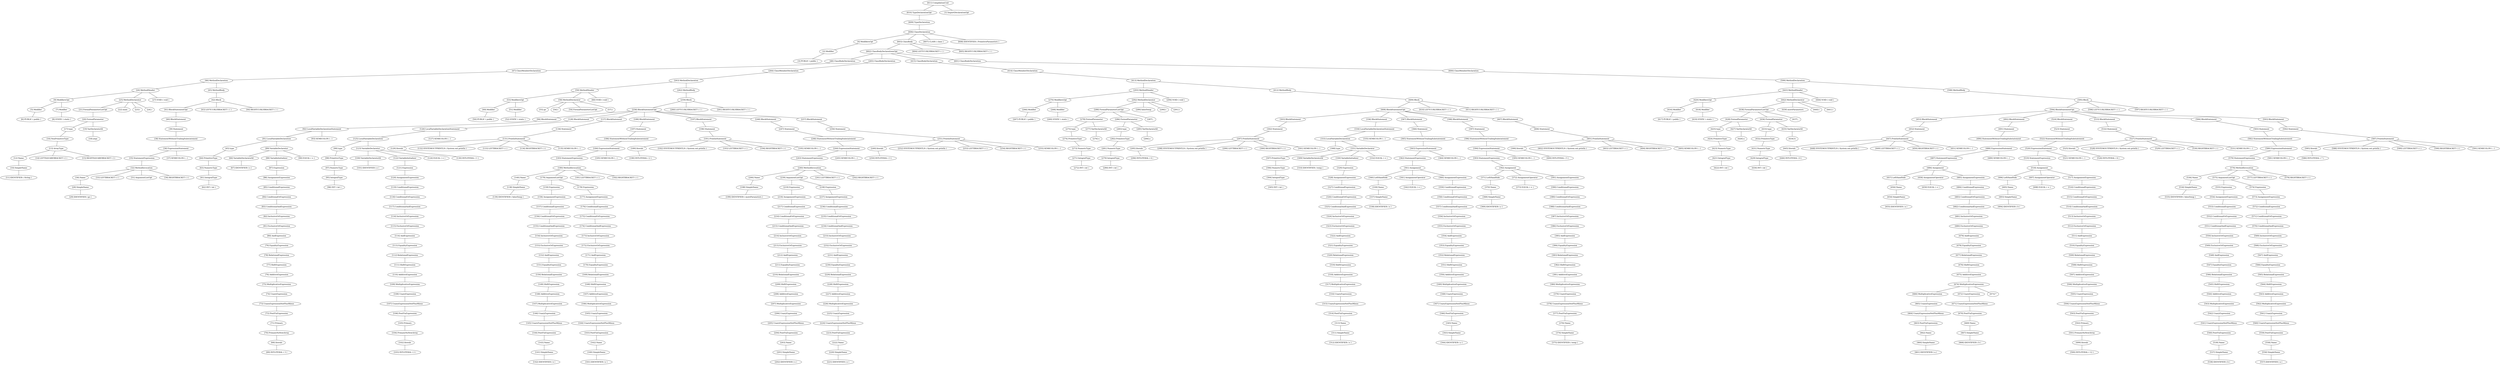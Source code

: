 strict graph{ 
"[2] Modifier"--"[3] PUBLIC ( public )"
"[4] ModifiersOpt"--"[2] Modifier"
"[5] Modifier"--"[6] PUBLIC ( public )"
"[7] Modifier"--"[8] STATIC ( static )"
"[9] ModifiersOpt"--"[5] Modifier"
"[9] ModifiersOpt"--"[7] Modifier"
"[10] SimpleName"--"[11] IDENTIFIER ( String )"
"[12] Name"--"[10] SimpleName"
"[13] ArrayType"--"[12] Name"
"[13] ArrayType"--"[14] LEFTSQUAREBRACKET ( [ )"
"[13] ArrayType"--"[15] RIGHTSQUAREBRACKET ( ] )"
"[16] NonPrimitiveType"--"[13] ArrayType"
"[17] type"--"[16] NonPrimitiveType"
"[19] VarDeclaratorId"--"[18] args"
"[20] FormalParameter"--"[17] type"
"[20] FormalParameter"--"[19] VarDeclaratorId"
"[21] FormalParameterListOpt"--"[20] FormalParameter"
"[25] MethodDeclarator"--"[22] main"
"[25] MethodDeclarator"--"[23] ("
"[25] MethodDeclarator"--"[21] FormalParameterListOpt"
"[25] MethodDeclarator"--"[24] )"
"[26] MethodHeader"--"[9] ModifiersOpt"
"[26] MethodHeader"--"[27] VOID ( void )"
"[26] MethodHeader"--"[25] MethodDeclarator"
"[28] SimpleName"--"[29] IDENTIFIER ( go )"
"[30] Name"--"[28] SimpleName"
"[32] MethodInvocation"--"[30] Name"
"[32] MethodInvocation"--"[33] LEFTBRACKET ( ( )"
"[32] MethodInvocation"--"[31] ArgumentListOpt"
"[32] MethodInvocation"--"[34] RIGHTBRACKET ( ) )"
"[35] StatementExpression"--"[32] MethodInvocation"
"[36] ExpressionStatement"--"[35] StatementExpression"
"[36] ExpressionStatement"--"[37] SEMICOLON ( ; )"
"[38] StatementWithoutTrailingSubstatement"--"[36] ExpressionStatement"
"[39] Statement"--"[38] StatementWithoutTrailingSubstatement"
"[40] BlockStatement"--"[39] Statement"
"[41] BlockStatementOpt"--"[40] BlockStatement"
"[42] Block"--"[43] LEFTCURLYBRACKET ( { )"
"[42] Block"--"[41] BlockStatementOpt"
"[42] Block"--"[44] RIGHTCURLYBRACKET ( } )"
"[45] MethodBody"--"[42] Block"
"[46] MethodDeclaration"--"[26] MethodHeader"
"[46] MethodDeclaration"--"[45] MethodBody"
"[47] ClassMemberDeclaration"--"[46] MethodDeclaration"
"[48] ClassBodyDeclaration"--"[47] ClassMemberDeclaration"
"[49] Modifier"--"[50] PUBLIC ( public )"
"[51] Modifier"--"[52] STATIC ( static )"
"[53] ModifiersOpt"--"[49] Modifier"
"[53] ModifiersOpt"--"[51] Modifier"
"[58] MethodDeclarator"--"[55] go"
"[58] MethodDeclarator"--"[56] ("
"[58] MethodDeclarator"--"[54] FormalParameterListOpt"
"[58] MethodDeclarator"--"[57] )"
"[59] MethodHeader"--"[53] ModifiersOpt"
"[59] MethodHeader"--"[60] VOID ( void )"
"[59] MethodHeader"--"[58] MethodDeclarator"
"[61] IntegralType"--"[62] INT ( int )"
"[63] NumericType"--"[61] IntegralType"
"[64] PrimitiveType"--"[63] NumericType"
"[65] type"--"[64] PrimitiveType"
"[66] VariableDeclaratorId"--"[67] IDENTIFIER ( x )"
"[68] literals"--"[69] INTLITERAL ( 3 )"
"[70] PrimaryNoNewArray"--"[68] literals"
"[71] Primary"--"[70] PrimaryNoNewArray"
"[72] PostFixExpression"--"[71] Primary"
"[73] UnaryExpressionNotPlusMinus"--"[72] PostFixExpression"
"[74] UnaryExpression"--"[73] UnaryExpressionNotPlusMinus"
"[75] MultiplicativeExpression"--"[74] UnaryExpression"
"[76] AdditiveExpression"--"[75] MultiplicativeExpression"
"[77] ShiftExpression"--"[76] AdditiveExpression"
"[78] RelationalExpression"--"[77] ShiftExpression"
"[79] EqualityExpression"--"[78] RelationalExpression"
"[80] AndExpression"--"[79] EqualityExpression"
"[81] ExclusiveOrExpression"--"[80] AndExpression"
"[82] InclusiveOrExpression"--"[81] ExclusiveOrExpression"
"[83] ConditionalAndExpression"--"[82] InclusiveOrExpression"
"[84] ConditionalOrExpression"--"[83] ConditionalAndExpression"
"[85] ConditionalExpression"--"[84] ConditionalOrExpression"
"[86] AssignmentExpression"--"[85] ConditionalExpression"
"[87] Expression"--"[86] AssignmentExpression"
"[88] VariableInitializer"--"[87] Expression"
"[89] VariableDeclarator"--"[66] VariableDeclaratorId"
"[89] VariableDeclarator"--"[90] EQUAL ( = )"
"[89] VariableDeclarator"--"[88] VariableInitializer"
"[91] LocalVariableDeclaration"--"[65] type"
"[91] LocalVariableDeclaration"--"[89] VariableDeclarator"
"[92] LocalVariableDeclarationStatement"--"[91] LocalVariableDeclaration"
"[92] LocalVariableDeclarationStatement"--"[93] SEMICOLON ( ; )"
"[94] BlockStatement"--"[92] LocalVariableDeclarationStatement"
"[95] IntegralType"--"[96] INT ( int )"
"[97] NumericType"--"[95] IntegralType"
"[98] PrimitiveType"--"[97] NumericType"
"[99] type"--"[98] PrimitiveType"
"[100] VariableDeclaratorId"--"[101] IDENTIFIER ( y )"
"[102] literals"--"[103] INTLITERAL ( 2 )"
"[104] PrimaryNoNewArray"--"[102] literals"
"[105] Primary"--"[104] PrimaryNoNewArray"
"[106] PostFixExpression"--"[105] Primary"
"[107] UnaryExpressionNotPlusMinus"--"[106] PostFixExpression"
"[108] UnaryExpression"--"[107] UnaryExpressionNotPlusMinus"
"[109] MultiplicativeExpression"--"[108] UnaryExpression"
"[110] AdditiveExpression"--"[109] MultiplicativeExpression"
"[111] ShiftExpression"--"[110] AdditiveExpression"
"[112] RelationalExpression"--"[111] ShiftExpression"
"[113] EqualityExpression"--"[112] RelationalExpression"
"[114] AndExpression"--"[113] EqualityExpression"
"[115] ExclusiveOrExpression"--"[114] AndExpression"
"[116] InclusiveOrExpression"--"[115] ExclusiveOrExpression"
"[117] ConditionalAndExpression"--"[116] InclusiveOrExpression"
"[118] ConditionalOrExpression"--"[117] ConditionalAndExpression"
"[119] ConditionalExpression"--"[118] ConditionalOrExpression"
"[120] AssignmentExpression"--"[119] ConditionalExpression"
"[121] Expression"--"[120] AssignmentExpression"
"[122] VariableInitializer"--"[121] Expression"
"[123] VariableDeclarator"--"[100] VariableDeclaratorId"
"[123] VariableDeclarator"--"[124] EQUAL ( = )"
"[123] VariableDeclarator"--"[122] VariableInitializer"
"[125] LocalVariableDeclaration"--"[99] type"
"[125] LocalVariableDeclaration"--"[123] VariableDeclarator"
"[126] LocalVariableDeclarationStatement"--"[125] LocalVariableDeclaration"
"[126] LocalVariableDeclarationStatement"--"[127] SEMICOLON ( ; )"
"[128] BlockStatement"--"[126] LocalVariableDeclarationStatement"
"[129] literals"--"[130] INTLITERAL ( 1 )"
"[131] PrintlnStatement"--"[132] SYSTEMOUTPRINTLN ( System.out.println )"
"[131] PrintlnStatement"--"[133] LEFTBRACKET ( ( )"
"[131] PrintlnStatement"--"[129] literals"
"[131] PrintlnStatement"--"[134] RIGHTBRACKET ( ) )"
"[131] PrintlnStatement"--"[135] SEMICOLON ( ; )"
"[136] Statement"--"[131] PrintlnStatement"
"[137] BlockStatement"--"[136] Statement"
"[138] SimpleName"--"[139] IDENTIFIER ( falseSwap )"
"[140] Name"--"[138] SimpleName"
"[141] SimpleName"--"[142] IDENTIFIER ( x )"
"[143] Name"--"[141] SimpleName"
"[144] PostFixExpression"--"[143] Name"
"[145] UnaryExpressionNotPlusMinus"--"[144] PostFixExpression"
"[146] UnaryExpression"--"[145] UnaryExpressionNotPlusMinus"
"[147] MultiplicativeExpression"--"[146] UnaryExpression"
"[148] AdditiveExpression"--"[147] MultiplicativeExpression"
"[149] ShiftExpression"--"[148] AdditiveExpression"
"[150] RelationalExpression"--"[149] ShiftExpression"
"[151] EqualityExpression"--"[150] RelationalExpression"
"[152] AndExpression"--"[151] EqualityExpression"
"[153] ExclusiveOrExpression"--"[152] AndExpression"
"[154] InclusiveOrExpression"--"[153] ExclusiveOrExpression"
"[155] ConditionalAndExpression"--"[154] InclusiveOrExpression"
"[156] ConditionalOrExpression"--"[155] ConditionalAndExpression"
"[157] ConditionalExpression"--"[156] ConditionalOrExpression"
"[158] AssignmentExpression"--"[157] ConditionalExpression"
"[159] Expression"--"[158] AssignmentExpression"
"[160] SimpleName"--"[161] IDENTIFIER ( y )"
"[162] Name"--"[160] SimpleName"
"[163] PostFixExpression"--"[162] Name"
"[164] UnaryExpressionNotPlusMinus"--"[163] PostFixExpression"
"[165] UnaryExpression"--"[164] UnaryExpressionNotPlusMinus"
"[166] MultiplicativeExpression"--"[165] UnaryExpression"
"[167] AdditiveExpression"--"[166] MultiplicativeExpression"
"[168] ShiftExpression"--"[167] AdditiveExpression"
"[169] RelationalExpression"--"[168] ShiftExpression"
"[170] EqualityExpression"--"[169] RelationalExpression"
"[171] AndExpression"--"[170] EqualityExpression"
"[172] ExclusiveOrExpression"--"[171] AndExpression"
"[173] InclusiveOrExpression"--"[172] ExclusiveOrExpression"
"[174] ConditionalAndExpression"--"[173] InclusiveOrExpression"
"[175] ConditionalOrExpression"--"[174] ConditionalAndExpression"
"[176] ConditionalExpression"--"[175] ConditionalOrExpression"
"[177] AssignmentExpression"--"[176] ConditionalExpression"
"[178] Expression"--"[177] AssignmentExpression"
"[179] ArgumentListOpt"--"[159] Expression"
"[179] ArgumentListOpt"--"[178] Expression"
"[180] MethodInvocation"--"[140] Name"
"[180] MethodInvocation"--"[181] LEFTBRACKET ( ( )"
"[180] MethodInvocation"--"[179] ArgumentListOpt"
"[180] MethodInvocation"--"[182] RIGHTBRACKET ( ) )"
"[183] StatementExpression"--"[180] MethodInvocation"
"[184] ExpressionStatement"--"[183] StatementExpression"
"[184] ExpressionStatement"--"[185] SEMICOLON ( ; )"
"[186] StatementWithoutTrailingSubstatement"--"[184] ExpressionStatement"
"[187] Statement"--"[186] StatementWithoutTrailingSubstatement"
"[188] BlockStatement"--"[187] Statement"
"[189] literals"--"[190] INTLITERAL ( 2 )"
"[191] PrintlnStatement"--"[192] SYSTEMOUTPRINTLN ( System.out.println )"
"[191] PrintlnStatement"--"[193] LEFTBRACKET ( ( )"
"[191] PrintlnStatement"--"[189] literals"
"[191] PrintlnStatement"--"[194] RIGHTBRACKET ( ) )"
"[191] PrintlnStatement"--"[195] SEMICOLON ( ; )"
"[196] Statement"--"[191] PrintlnStatement"
"[197] BlockStatement"--"[196] Statement"
"[198] SimpleName"--"[199] IDENTIFIER ( moreParameters )"
"[200] Name"--"[198] SimpleName"
"[201] SimpleName"--"[202] IDENTIFIER ( x )"
"[203] Name"--"[201] SimpleName"
"[204] PostFixExpression"--"[203] Name"
"[205] UnaryExpressionNotPlusMinus"--"[204] PostFixExpression"
"[206] UnaryExpression"--"[205] UnaryExpressionNotPlusMinus"
"[207] MultiplicativeExpression"--"[206] UnaryExpression"
"[208] AdditiveExpression"--"[207] MultiplicativeExpression"
"[209] ShiftExpression"--"[208] AdditiveExpression"
"[210] RelationalExpression"--"[209] ShiftExpression"
"[211] EqualityExpression"--"[210] RelationalExpression"
"[212] AndExpression"--"[211] EqualityExpression"
"[213] ExclusiveOrExpression"--"[212] AndExpression"
"[214] InclusiveOrExpression"--"[213] ExclusiveOrExpression"
"[215] ConditionalAndExpression"--"[214] InclusiveOrExpression"
"[216] ConditionalOrExpression"--"[215] ConditionalAndExpression"
"[217] ConditionalExpression"--"[216] ConditionalOrExpression"
"[218] AssignmentExpression"--"[217] ConditionalExpression"
"[219] Expression"--"[218] AssignmentExpression"
"[220] SimpleName"--"[221] IDENTIFIER ( y )"
"[222] Name"--"[220] SimpleName"
"[223] PostFixExpression"--"[222] Name"
"[224] UnaryExpressionNotPlusMinus"--"[223] PostFixExpression"
"[225] UnaryExpression"--"[224] UnaryExpressionNotPlusMinus"
"[226] MultiplicativeExpression"--"[225] UnaryExpression"
"[227] AdditiveExpression"--"[226] MultiplicativeExpression"
"[228] ShiftExpression"--"[227] AdditiveExpression"
"[229] RelationalExpression"--"[228] ShiftExpression"
"[230] EqualityExpression"--"[229] RelationalExpression"
"[231] AndExpression"--"[230] EqualityExpression"
"[232] ExclusiveOrExpression"--"[231] AndExpression"
"[233] InclusiveOrExpression"--"[232] ExclusiveOrExpression"
"[234] ConditionalAndExpression"--"[233] InclusiveOrExpression"
"[235] ConditionalOrExpression"--"[234] ConditionalAndExpression"
"[236] ConditionalExpression"--"[235] ConditionalOrExpression"
"[237] AssignmentExpression"--"[236] ConditionalExpression"
"[238] Expression"--"[237] AssignmentExpression"
"[239] ArgumentListOpt"--"[219] Expression"
"[239] ArgumentListOpt"--"[238] Expression"
"[240] MethodInvocation"--"[200] Name"
"[240] MethodInvocation"--"[241] LEFTBRACKET ( ( )"
"[240] MethodInvocation"--"[239] ArgumentListOpt"
"[240] MethodInvocation"--"[242] RIGHTBRACKET ( ) )"
"[243] StatementExpression"--"[240] MethodInvocation"
"[244] ExpressionStatement"--"[243] StatementExpression"
"[244] ExpressionStatement"--"[245] SEMICOLON ( ; )"
"[246] StatementWithoutTrailingSubstatement"--"[244] ExpressionStatement"
"[247] Statement"--"[246] StatementWithoutTrailingSubstatement"
"[248] BlockStatement"--"[247] Statement"
"[249] literals"--"[250] INTLITERAL ( 3 )"
"[251] PrintlnStatement"--"[252] SYSTEMOUTPRINTLN ( System.out.println )"
"[251] PrintlnStatement"--"[253] LEFTBRACKET ( ( )"
"[251] PrintlnStatement"--"[249] literals"
"[251] PrintlnStatement"--"[254] RIGHTBRACKET ( ) )"
"[251] PrintlnStatement"--"[255] SEMICOLON ( ; )"
"[256] Statement"--"[251] PrintlnStatement"
"[257] BlockStatement"--"[256] Statement"
"[258] BlockStatementOpt"--"[94] BlockStatement"
"[258] BlockStatementOpt"--"[128] BlockStatement"
"[258] BlockStatementOpt"--"[137] BlockStatement"
"[258] BlockStatementOpt"--"[188] BlockStatement"
"[258] BlockStatementOpt"--"[197] BlockStatement"
"[258] BlockStatementOpt"--"[248] BlockStatement"
"[258] BlockStatementOpt"--"[257] BlockStatement"
"[259] Block"--"[260] LEFTCURLYBRACKET ( { )"
"[259] Block"--"[258] BlockStatementOpt"
"[259] Block"--"[261] RIGHTCURLYBRACKET ( } )"
"[262] MethodBody"--"[259] Block"
"[263] MethodDeclaration"--"[59] MethodHeader"
"[263] MethodDeclaration"--"[262] MethodBody"
"[264] ClassMemberDeclaration"--"[263] MethodDeclaration"
"[265] ClassBodyDeclaration"--"[264] ClassMemberDeclaration"
"[266] Modifier"--"[267] PUBLIC ( public )"
"[268] Modifier"--"[269] STATIC ( static )"
"[270] ModifiersOpt"--"[266] Modifier"
"[270] ModifiersOpt"--"[268] Modifier"
"[271] IntegralType"--"[272] INT ( int )"
"[273] NumericType"--"[271] IntegralType"
"[274] PrimitiveType"--"[273] NumericType"
"[275] type"--"[274] PrimitiveType"
"[277] VarDeclaratorId"--"[276] x"
"[278] FormalParameter"--"[275] type"
"[278] FormalParameter"--"[277] VarDeclaratorId"
"[279] IntegralType"--"[280] INT ( int )"
"[281] NumericType"--"[279] IntegralType"
"[282] PrimitiveType"--"[281] NumericType"
"[283] type"--"[282] PrimitiveType"
"[285] VarDeclaratorId"--"[284] y"
"[286] FormalParameter"--"[283] type"
"[286] FormalParameter"--"[285] VarDeclaratorId"
"[288] FormalParameterListOpt"--"[278] FormalParameter"
"[288] FormalParameterListOpt"--"[287] ,"
"[288] FormalParameterListOpt"--"[286] FormalParameter"
"[292] MethodDeclarator"--"[289] falseSwap"
"[292] MethodDeclarator"--"[290] ("
"[292] MethodDeclarator"--"[288] FormalParameterListOpt"
"[292] MethodDeclarator"--"[291] )"
"[293] MethodHeader"--"[270] ModifiersOpt"
"[293] MethodHeader"--"[294] VOID ( void )"
"[293] MethodHeader"--"[292] MethodDeclarator"
"[295] literals"--"[296] INTLITERAL ( 4 )"
"[297] PrintlnStatement"--"[298] SYSTEMOUTPRINTLN ( System.out.println )"
"[297] PrintlnStatement"--"[299] LEFTBRACKET ( ( )"
"[297] PrintlnStatement"--"[295] literals"
"[297] PrintlnStatement"--"[300] RIGHTBRACKET ( ) )"
"[297] PrintlnStatement"--"[301] SEMICOLON ( ; )"
"[302] Statement"--"[297] PrintlnStatement"
"[303] BlockStatement"--"[302] Statement"
"[304] IntegralType"--"[305] INT ( int )"
"[306] NumericType"--"[304] IntegralType"
"[307] PrimitiveType"--"[306] NumericType"
"[308] type"--"[307] PrimitiveType"
"[309] VariableDeclaratorId"--"[310] IDENTIFIER ( temp )"
"[311] SimpleName"--"[312] IDENTIFIER ( x )"
"[313] Name"--"[311] SimpleName"
"[314] PostFixExpression"--"[313] Name"
"[315] UnaryExpressionNotPlusMinus"--"[314] PostFixExpression"
"[316] UnaryExpression"--"[315] UnaryExpressionNotPlusMinus"
"[317] MultiplicativeExpression"--"[316] UnaryExpression"
"[318] AdditiveExpression"--"[317] MultiplicativeExpression"
"[319] ShiftExpression"--"[318] AdditiveExpression"
"[320] RelationalExpression"--"[319] ShiftExpression"
"[321] EqualityExpression"--"[320] RelationalExpression"
"[322] AndExpression"--"[321] EqualityExpression"
"[323] ExclusiveOrExpression"--"[322] AndExpression"
"[324] InclusiveOrExpression"--"[323] ExclusiveOrExpression"
"[325] ConditionalAndExpression"--"[324] InclusiveOrExpression"
"[326] ConditionalOrExpression"--"[325] ConditionalAndExpression"
"[327] ConditionalExpression"--"[326] ConditionalOrExpression"
"[328] AssignmentExpression"--"[327] ConditionalExpression"
"[329] Expression"--"[328] AssignmentExpression"
"[330] VariableInitializer"--"[329] Expression"
"[331] VariableDeclarator"--"[309] VariableDeclaratorId"
"[331] VariableDeclarator"--"[332] EQUAL ( = )"
"[331] VariableDeclarator"--"[330] VariableInitializer"
"[333] LocalVariableDeclaration"--"[308] type"
"[333] LocalVariableDeclaration"--"[331] VariableDeclarator"
"[334] LocalVariableDeclarationStatement"--"[333] LocalVariableDeclaration"
"[334] LocalVariableDeclarationStatement"--"[335] SEMICOLON ( ; )"
"[336] BlockStatement"--"[334] LocalVariableDeclarationStatement"
"[337] SimpleName"--"[338] IDENTIFIER ( x )"
"[339] Name"--"[337] SimpleName"
"[340] LeftHandSide"--"[339] Name"
"[341] AssignmentOperator"--"[342] EQUAL ( = )"
"[343] SimpleName"--"[344] IDENTIFIER ( y )"
"[345] Name"--"[343] SimpleName"
"[346] PostFixExpression"--"[345] Name"
"[347] UnaryExpressionNotPlusMinus"--"[346] PostFixExpression"
"[348] UnaryExpression"--"[347] UnaryExpressionNotPlusMinus"
"[349] MultiplicativeExpression"--"[348] UnaryExpression"
"[350] AdditiveExpression"--"[349] MultiplicativeExpression"
"[351] ShiftExpression"--"[350] AdditiveExpression"
"[352] RelationalExpression"--"[351] ShiftExpression"
"[353] EqualityExpression"--"[352] RelationalExpression"
"[354] AndExpression"--"[353] EqualityExpression"
"[355] ExclusiveOrExpression"--"[354] AndExpression"
"[356] InclusiveOrExpression"--"[355] ExclusiveOrExpression"
"[357] ConditionalAndExpression"--"[356] InclusiveOrExpression"
"[358] ConditionalOrExpression"--"[357] ConditionalAndExpression"
"[359] ConditionalExpression"--"[358] ConditionalOrExpression"
"[360] AssignmentExpression"--"[359] ConditionalExpression"
"[361] Assignment"--"[340] LeftHandSide"
"[361] Assignment"--"[341] AssignmentOperator"
"[361] Assignment"--"[360] AssignmentExpression"
"[362] StatementExpression"--"[361] Assignment"
"[363] ExpressionStatement"--"[362] StatementExpression"
"[363] ExpressionStatement"--"[364] SEMICOLON ( ; )"
"[365] StatementWithoutTrailingSubstatement"--"[363] ExpressionStatement"
"[366] Statement"--"[365] StatementWithoutTrailingSubstatement"
"[367] BlockStatement"--"[366] Statement"
"[368] SimpleName"--"[369] IDENTIFIER ( y )"
"[370] Name"--"[368] SimpleName"
"[371] LeftHandSide"--"[370] Name"
"[372] AssignmentOperator"--"[373] EQUAL ( = )"
"[374] SimpleName"--"[375] IDENTIFIER ( temp )"
"[376] Name"--"[374] SimpleName"
"[377] PostFixExpression"--"[376] Name"
"[378] UnaryExpressionNotPlusMinus"--"[377] PostFixExpression"
"[379] UnaryExpression"--"[378] UnaryExpressionNotPlusMinus"
"[380] MultiplicativeExpression"--"[379] UnaryExpression"
"[381] AdditiveExpression"--"[380] MultiplicativeExpression"
"[382] ShiftExpression"--"[381] AdditiveExpression"
"[383] RelationalExpression"--"[382] ShiftExpression"
"[384] EqualityExpression"--"[383] RelationalExpression"
"[385] AndExpression"--"[384] EqualityExpression"
"[386] ExclusiveOrExpression"--"[385] AndExpression"
"[387] InclusiveOrExpression"--"[386] ExclusiveOrExpression"
"[388] ConditionalAndExpression"--"[387] InclusiveOrExpression"
"[389] ConditionalOrExpression"--"[388] ConditionalAndExpression"
"[390] ConditionalExpression"--"[389] ConditionalOrExpression"
"[391] AssignmentExpression"--"[390] ConditionalExpression"
"[392] Assignment"--"[371] LeftHandSide"
"[392] Assignment"--"[372] AssignmentOperator"
"[392] Assignment"--"[391] AssignmentExpression"
"[393] StatementExpression"--"[392] Assignment"
"[394] ExpressionStatement"--"[393] StatementExpression"
"[394] ExpressionStatement"--"[395] SEMICOLON ( ; )"
"[396] StatementWithoutTrailingSubstatement"--"[394] ExpressionStatement"
"[397] Statement"--"[396] StatementWithoutTrailingSubstatement"
"[398] BlockStatement"--"[397] Statement"
"[399] literals"--"[400] INTLITERAL ( 5 )"
"[401] PrintlnStatement"--"[402] SYSTEMOUTPRINTLN ( System.out.println )"
"[401] PrintlnStatement"--"[403] LEFTBRACKET ( ( )"
"[401] PrintlnStatement"--"[399] literals"
"[401] PrintlnStatement"--"[404] RIGHTBRACKET ( ) )"
"[401] PrintlnStatement"--"[405] SEMICOLON ( ; )"
"[406] Statement"--"[401] PrintlnStatement"
"[407] BlockStatement"--"[406] Statement"
"[408] BlockStatementOpt"--"[303] BlockStatement"
"[408] BlockStatementOpt"--"[336] BlockStatement"
"[408] BlockStatementOpt"--"[367] BlockStatement"
"[408] BlockStatementOpt"--"[398] BlockStatement"
"[408] BlockStatementOpt"--"[407] BlockStatement"
"[409] Block"--"[410] LEFTCURLYBRACKET ( { )"
"[409] Block"--"[408] BlockStatementOpt"
"[409] Block"--"[411] RIGHTCURLYBRACKET ( } )"
"[412] MethodBody"--"[409] Block"
"[413] MethodDeclaration"--"[293] MethodHeader"
"[413] MethodDeclaration"--"[412] MethodBody"
"[414] ClassMemberDeclaration"--"[413] MethodDeclaration"
"[415] ClassBodyDeclaration"--"[414] ClassMemberDeclaration"
"[416] Modifier"--"[417] PUBLIC ( public )"
"[418] Modifier"--"[419] STATIC ( static )"
"[420] ModifiersOpt"--"[416] Modifier"
"[420] ModifiersOpt"--"[418] Modifier"
"[421] IntegralType"--"[422] INT ( int )"
"[423] NumericType"--"[421] IntegralType"
"[424] PrimitiveType"--"[423] NumericType"
"[425] type"--"[424] PrimitiveType"
"[427] VarDeclaratorId"--"[426] a"
"[428] FormalParameter"--"[425] type"
"[428] FormalParameter"--"[427] VarDeclaratorId"
"[429] IntegralType"--"[430] INT ( int )"
"[431] NumericType"--"[429] IntegralType"
"[432] PrimitiveType"--"[431] NumericType"
"[433] type"--"[432] PrimitiveType"
"[435] VarDeclaratorId"--"[434] b"
"[436] FormalParameter"--"[433] type"
"[436] FormalParameter"--"[435] VarDeclaratorId"
"[438] FormalParameterListOpt"--"[428] FormalParameter"
"[438] FormalParameterListOpt"--"[437] ,"
"[438] FormalParameterListOpt"--"[436] FormalParameter"
"[442] MethodDeclarator"--"[439] moreParameters"
"[442] MethodDeclarator"--"[440] ("
"[442] MethodDeclarator"--"[438] FormalParameterListOpt"
"[442] MethodDeclarator"--"[441] )"
"[443] MethodHeader"--"[420] ModifiersOpt"
"[443] MethodHeader"--"[444] VOID ( void )"
"[443] MethodHeader"--"[442] MethodDeclarator"
"[445] literals"--"[446] INTLITERAL ( 6 )"
"[447] PrintlnStatement"--"[448] SYSTEMOUTPRINTLN ( System.out.println )"
"[447] PrintlnStatement"--"[449] LEFTBRACKET ( ( )"
"[447] PrintlnStatement"--"[445] literals"
"[447] PrintlnStatement"--"[450] RIGHTBRACKET ( ) )"
"[447] PrintlnStatement"--"[451] SEMICOLON ( ; )"
"[452] Statement"--"[447] PrintlnStatement"
"[453] BlockStatement"--"[452] Statement"
"[454] SimpleName"--"[455] IDENTIFIER ( a )"
"[456] Name"--"[454] SimpleName"
"[457] LeftHandSide"--"[456] Name"
"[458] AssignmentOperator"--"[459] EQUAL ( = )"
"[460] SimpleName"--"[461] IDENTIFIER ( a )"
"[462] Name"--"[460] SimpleName"
"[463] PostFixExpression"--"[462] Name"
"[464] UnaryExpressionNotPlusMinus"--"[463] PostFixExpression"
"[465] UnaryExpression"--"[464] UnaryExpressionNotPlusMinus"
"[466] MultiplicativeExpression"--"[465] UnaryExpression"
"[467] SimpleName"--"[468] IDENTIFIER ( b )"
"[469] Name"--"[467] SimpleName"
"[470] PostFixExpression"--"[469] Name"
"[471] UnaryExpressionNotPlusMinus"--"[470] PostFixExpression"
"[472] UnaryExpression"--"[471] UnaryExpressionNotPlusMinus"
"[474] MultiplicativeExpression"--"[466] MultiplicativeExpression"
"[474] MultiplicativeExpression"--"[473] *"
"[474] MultiplicativeExpression"--"[472] UnaryExpression"
"[475] AdditiveExpression"--"[474] MultiplicativeExpression"
"[476] ShiftExpression"--"[475] AdditiveExpression"
"[477] RelationalExpression"--"[476] ShiftExpression"
"[478] EqualityExpression"--"[477] RelationalExpression"
"[479] AndExpression"--"[478] EqualityExpression"
"[480] ExclusiveOrExpression"--"[479] AndExpression"
"[481] InclusiveOrExpression"--"[480] ExclusiveOrExpression"
"[482] ConditionalAndExpression"--"[481] InclusiveOrExpression"
"[483] ConditionalOrExpression"--"[482] ConditionalAndExpression"
"[484] ConditionalExpression"--"[483] ConditionalOrExpression"
"[485] AssignmentExpression"--"[484] ConditionalExpression"
"[486] Assignment"--"[457] LeftHandSide"
"[486] Assignment"--"[458] AssignmentOperator"
"[486] Assignment"--"[485] AssignmentExpression"
"[487] StatementExpression"--"[486] Assignment"
"[488] ExpressionStatement"--"[487] StatementExpression"
"[488] ExpressionStatement"--"[489] SEMICOLON ( ; )"
"[490] StatementWithoutTrailingSubstatement"--"[488] ExpressionStatement"
"[491] Statement"--"[490] StatementWithoutTrailingSubstatement"
"[492] BlockStatement"--"[491] Statement"
"[493] SimpleName"--"[494] IDENTIFIER ( b )"
"[495] Name"--"[493] SimpleName"
"[496] LeftHandSide"--"[495] Name"
"[497] AssignmentOperator"--"[498] EQUAL ( = )"
"[499] literals"--"[500] INTLITERAL ( 12 )"
"[501] PrimaryNoNewArray"--"[499] literals"
"[502] Primary"--"[501] PrimaryNoNewArray"
"[503] PostFixExpression"--"[502] Primary"
"[504] UnaryExpressionNotPlusMinus"--"[503] PostFixExpression"
"[505] UnaryExpression"--"[504] UnaryExpressionNotPlusMinus"
"[506] MultiplicativeExpression"--"[505] UnaryExpression"
"[507] AdditiveExpression"--"[506] MultiplicativeExpression"
"[508] ShiftExpression"--"[507] AdditiveExpression"
"[509] RelationalExpression"--"[508] ShiftExpression"
"[510] EqualityExpression"--"[509] RelationalExpression"
"[511] AndExpression"--"[510] EqualityExpression"
"[512] ExclusiveOrExpression"--"[511] AndExpression"
"[513] InclusiveOrExpression"--"[512] ExclusiveOrExpression"
"[514] ConditionalAndExpression"--"[513] InclusiveOrExpression"
"[515] ConditionalOrExpression"--"[514] ConditionalAndExpression"
"[516] ConditionalExpression"--"[515] ConditionalOrExpression"
"[517] AssignmentExpression"--"[516] ConditionalExpression"
"[518] Assignment"--"[496] LeftHandSide"
"[518] Assignment"--"[497] AssignmentOperator"
"[518] Assignment"--"[517] AssignmentExpression"
"[519] StatementExpression"--"[518] Assignment"
"[520] ExpressionStatement"--"[519] StatementExpression"
"[520] ExpressionStatement"--"[521] SEMICOLON ( ; )"
"[522] StatementWithoutTrailingSubstatement"--"[520] ExpressionStatement"
"[523] Statement"--"[522] StatementWithoutTrailingSubstatement"
"[524] BlockStatement"--"[523] Statement"
"[525] literals"--"[526] INTLITERAL ( 6 )"
"[527] PrintlnStatement"--"[528] SYSTEMOUTPRINTLN ( System.out.println )"
"[527] PrintlnStatement"--"[529] LEFTBRACKET ( ( )"
"[527] PrintlnStatement"--"[525] literals"
"[527] PrintlnStatement"--"[530] RIGHTBRACKET ( ) )"
"[527] PrintlnStatement"--"[531] SEMICOLON ( ; )"
"[532] Statement"--"[527] PrintlnStatement"
"[533] BlockStatement"--"[532] Statement"
"[534] SimpleName"--"[535] IDENTIFIER ( falseSwap )"
"[536] Name"--"[534] SimpleName"
"[537] SimpleName"--"[538] IDENTIFIER ( b )"
"[539] Name"--"[537] SimpleName"
"[540] PostFixExpression"--"[539] Name"
"[541] UnaryExpressionNotPlusMinus"--"[540] PostFixExpression"
"[542] UnaryExpression"--"[541] UnaryExpressionNotPlusMinus"
"[543] MultiplicativeExpression"--"[542] UnaryExpression"
"[544] AdditiveExpression"--"[543] MultiplicativeExpression"
"[545] ShiftExpression"--"[544] AdditiveExpression"
"[546] RelationalExpression"--"[545] ShiftExpression"
"[547] EqualityExpression"--"[546] RelationalExpression"
"[548] AndExpression"--"[547] EqualityExpression"
"[549] ExclusiveOrExpression"--"[548] AndExpression"
"[550] InclusiveOrExpression"--"[549] ExclusiveOrExpression"
"[551] ConditionalAndExpression"--"[550] InclusiveOrExpression"
"[552] ConditionalOrExpression"--"[551] ConditionalAndExpression"
"[553] ConditionalExpression"--"[552] ConditionalOrExpression"
"[554] AssignmentExpression"--"[553] ConditionalExpression"
"[555] Expression"--"[554] AssignmentExpression"
"[556] SimpleName"--"[557] IDENTIFIER ( a )"
"[558] Name"--"[556] SimpleName"
"[559] PostFixExpression"--"[558] Name"
"[560] UnaryExpressionNotPlusMinus"--"[559] PostFixExpression"
"[561] UnaryExpression"--"[560] UnaryExpressionNotPlusMinus"
"[562] MultiplicativeExpression"--"[561] UnaryExpression"
"[563] AdditiveExpression"--"[562] MultiplicativeExpression"
"[564] ShiftExpression"--"[563] AdditiveExpression"
"[565] RelationalExpression"--"[564] ShiftExpression"
"[566] EqualityExpression"--"[565] RelationalExpression"
"[567] AndExpression"--"[566] EqualityExpression"
"[568] ExclusiveOrExpression"--"[567] AndExpression"
"[569] InclusiveOrExpression"--"[568] ExclusiveOrExpression"
"[570] ConditionalAndExpression"--"[569] InclusiveOrExpression"
"[571] ConditionalOrExpression"--"[570] ConditionalAndExpression"
"[572] ConditionalExpression"--"[571] ConditionalOrExpression"
"[573] AssignmentExpression"--"[572] ConditionalExpression"
"[574] Expression"--"[573] AssignmentExpression"
"[575] ArgumentListOpt"--"[555] Expression"
"[575] ArgumentListOpt"--"[574] Expression"
"[576] MethodInvocation"--"[536] Name"
"[576] MethodInvocation"--"[577] LEFTBRACKET ( ( )"
"[576] MethodInvocation"--"[575] ArgumentListOpt"
"[576] MethodInvocation"--"[578] RIGHTBRACKET ( ) )"
"[579] StatementExpression"--"[576] MethodInvocation"
"[580] ExpressionStatement"--"[579] StatementExpression"
"[580] ExpressionStatement"--"[581] SEMICOLON ( ; )"
"[582] StatementWithoutTrailingSubstatement"--"[580] ExpressionStatement"
"[583] Statement"--"[582] StatementWithoutTrailingSubstatement"
"[584] BlockStatement"--"[583] Statement"
"[585] literals"--"[586] INTLITERAL ( 7 )"
"[587] PrintlnStatement"--"[588] SYSTEMOUTPRINTLN ( System.out.println )"
"[587] PrintlnStatement"--"[589] LEFTBRACKET ( ( )"
"[587] PrintlnStatement"--"[585] literals"
"[587] PrintlnStatement"--"[590] RIGHTBRACKET ( ) )"
"[587] PrintlnStatement"--"[591] SEMICOLON ( ; )"
"[592] Statement"--"[587] PrintlnStatement"
"[593] BlockStatement"--"[592] Statement"
"[594] BlockStatementOpt"--"[453] BlockStatement"
"[594] BlockStatementOpt"--"[492] BlockStatement"
"[594] BlockStatementOpt"--"[524] BlockStatement"
"[594] BlockStatementOpt"--"[533] BlockStatement"
"[594] BlockStatementOpt"--"[584] BlockStatement"
"[594] BlockStatementOpt"--"[593] BlockStatement"
"[595] Block"--"[596] LEFTCURLYBRACKET ( { )"
"[595] Block"--"[594] BlockStatementOpt"
"[595] Block"--"[597] RIGHTCURLYBRACKET ( } )"
"[598] MethodBody"--"[595] Block"
"[599] MethodDeclaration"--"[443] MethodHeader"
"[599] MethodDeclaration"--"[598] MethodBody"
"[600] ClassMemberDeclaration"--"[599] MethodDeclaration"
"[601] ClassBodyDeclaration"--"[600] ClassMemberDeclaration"
"[602] ClassBodyDeclarationsOpt"--"[48] ClassBodyDeclaration"
"[602] ClassBodyDeclarationsOpt"--"[265] ClassBodyDeclaration"
"[602] ClassBodyDeclarationsOpt"--"[415] ClassBodyDeclaration"
"[602] ClassBodyDeclarationsOpt"--"[601] ClassBodyDeclaration"
"[603] ClassBody"--"[604] LEFTCURLYBRACKET ( { )"
"[603] ClassBody"--"[602] ClassBodyDeclarationsOpt"
"[603] ClassBody"--"[605] RIGHTCURLYBRACKET ( } )"
"[606] ClassDeclaration"--"[4] ModifiersOpt"
"[606] ClassDeclaration"--"[607] CLASS ( class )"
"[606] ClassDeclaration"--"[608] IDENTIFIER ( PrimitiveParameters )"
"[606] ClassDeclaration"--"[603] ClassBody"
"[609] TypeDeclaration"--"[606] ClassDeclaration"
"[610] TypeDeclarationOpt"--"[609] TypeDeclaration"
"[611] CompilationUnit"--"[1] ImportDeclarationOpt"
"[611] CompilationUnit"--"[610] TypeDeclarationOpt"
}
